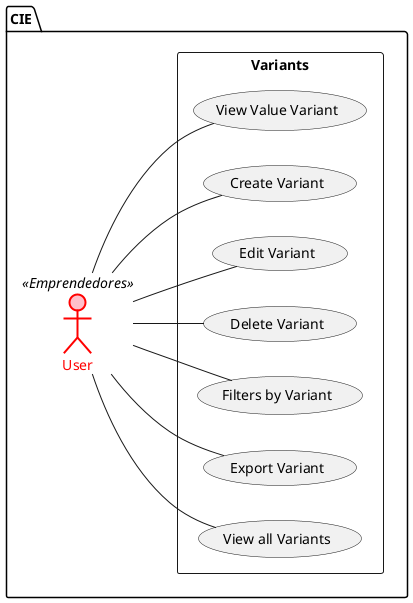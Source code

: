 @startuml Roles
left to right direction

package CIE {
    actor "User" as user <<Emprendedores>> #pink;line:red;line.bold;text:red
    
    rectangle Variants {
        usecase "View Value Variant"
        usecase "Create Variant"
        usecase "Edit Variant"
        usecase "Delete Variant"
        usecase "Filters by Variant"
        usecase "Export Variant"
        usecase "View all Variants"
    }



    user -- (View Value Variant)
    user -- (Create Variant)
    user -- (Edit Variant)
    user -- (Delete Variant)
    user -- (Filters by Variant)
    user -- (Export Variant)
    user -- (View all Variants)
}


@enduml